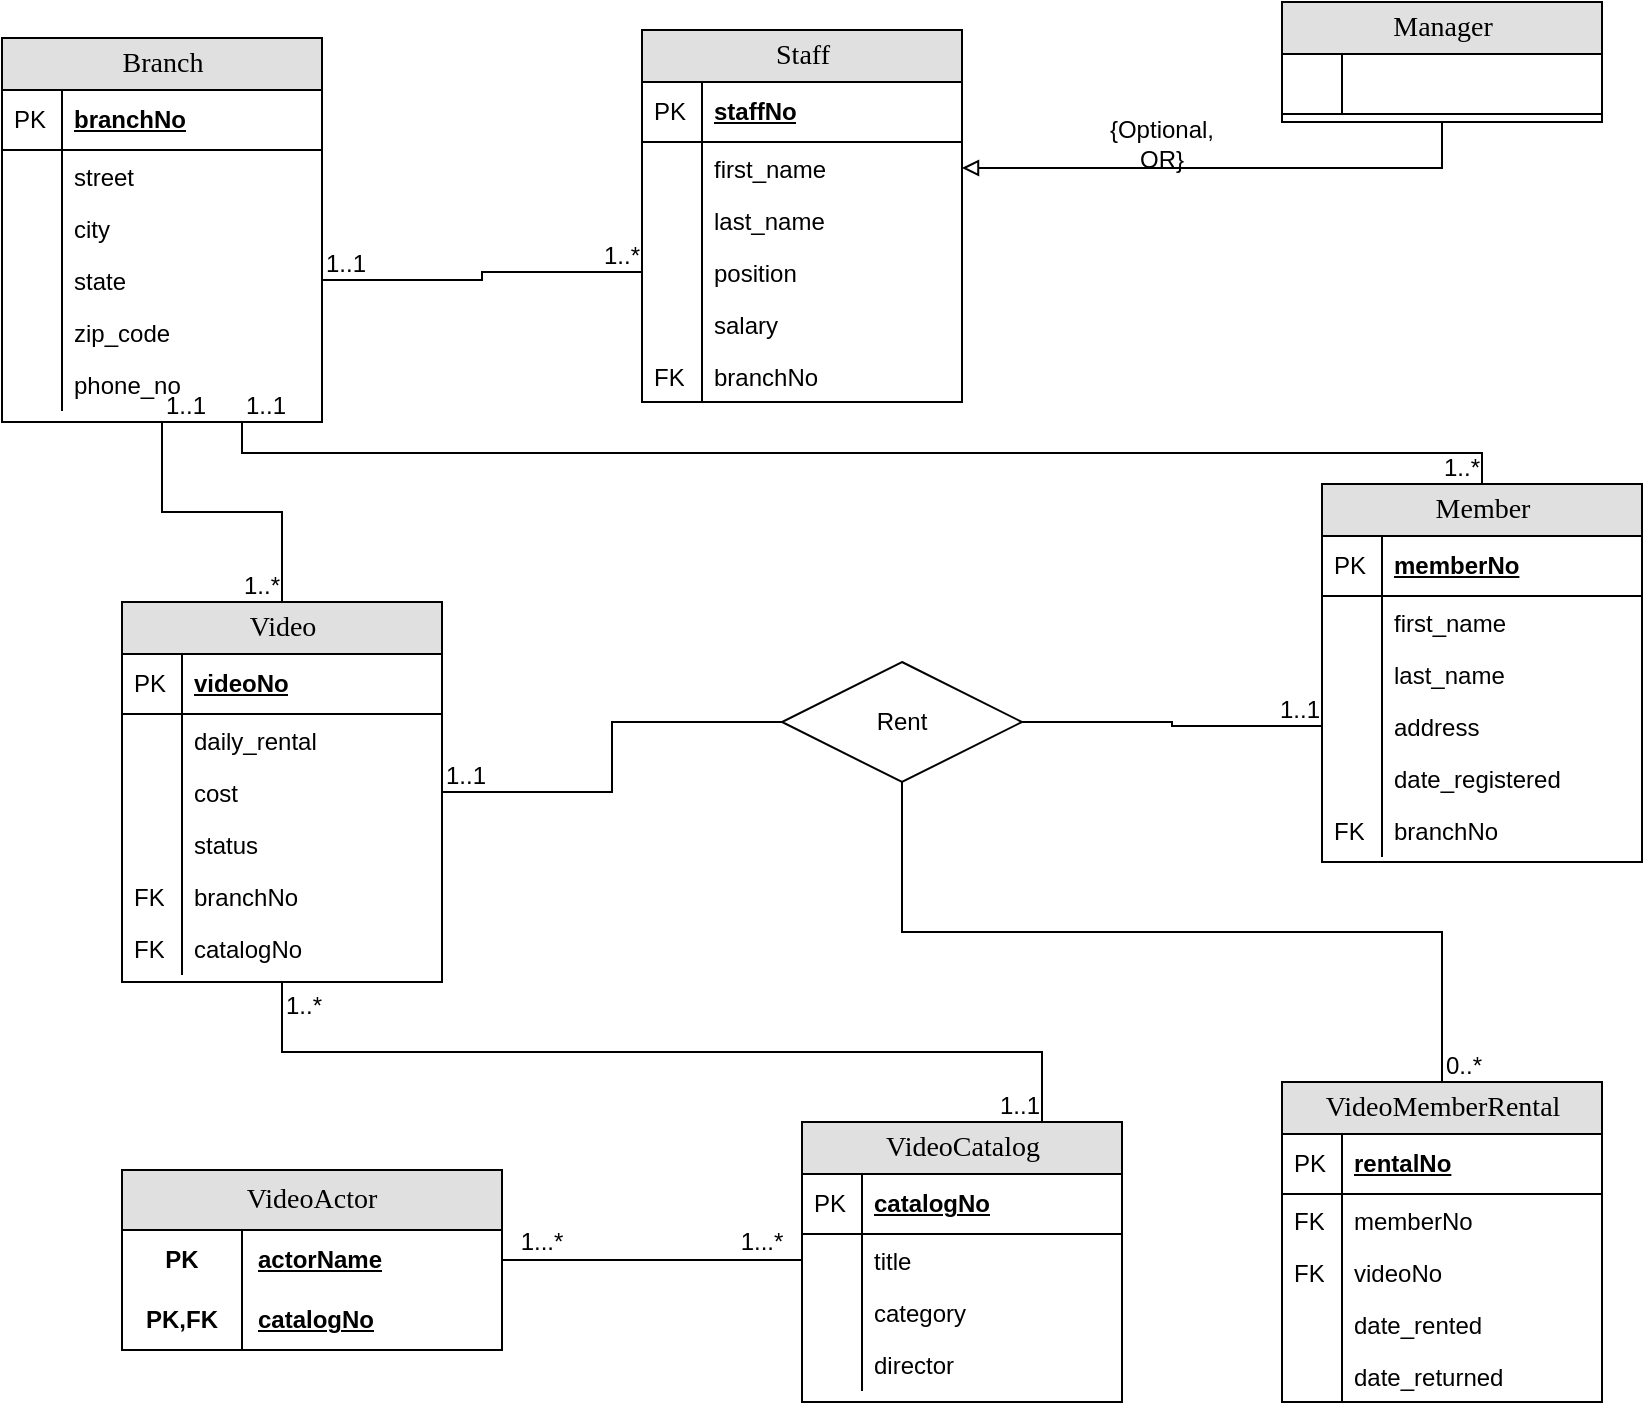 <mxfile version="22.0.8" type="github">
  <diagram name="Page-1" id="e56a1550-8fbb-45ad-956c-1786394a9013">
    <mxGraphModel dx="909" dy="431" grid="1" gridSize="10" guides="1" tooltips="1" connect="1" arrows="1" fold="1" page="1" pageScale="1" pageWidth="1100" pageHeight="850" background="none" math="0" shadow="0">
      <root>
        <mxCell id="0" />
        <mxCell id="1" parent="0" />
        <mxCell id="2e49270ec7c68f3f-80" value="Branch" style="swimlane;html=1;fontStyle=0;childLayout=stackLayout;horizontal=1;startSize=26;fillColor=#e0e0e0;horizontalStack=0;resizeParent=1;resizeLast=0;collapsible=1;marginBottom=0;swimlaneFillColor=#ffffff;align=center;rounded=0;shadow=0;comic=0;labelBackgroundColor=none;strokeWidth=1;fontFamily=Verdana;fontSize=14" parent="1" vertex="1">
          <mxGeometry x="30" y="358" width="160" height="192" as="geometry" />
        </mxCell>
        <mxCell id="2e49270ec7c68f3f-81" value="branchNo" style="shape=partialRectangle;top=0;left=0;right=0;bottom=1;html=1;align=left;verticalAlign=middle;fillColor=none;spacingLeft=34;spacingRight=4;whiteSpace=wrap;overflow=hidden;rotatable=0;points=[[0,0.5],[1,0.5]];portConstraint=eastwest;dropTarget=0;fontStyle=5;" parent="2e49270ec7c68f3f-80" vertex="1">
          <mxGeometry y="26" width="160" height="30" as="geometry" />
        </mxCell>
        <mxCell id="2e49270ec7c68f3f-82" value="PK" style="shape=partialRectangle;top=0;left=0;bottom=0;html=1;fillColor=none;align=left;verticalAlign=middle;spacingLeft=4;spacingRight=4;whiteSpace=wrap;overflow=hidden;rotatable=0;points=[];portConstraint=eastwest;part=1;" parent="2e49270ec7c68f3f-81" vertex="1" connectable="0">
          <mxGeometry width="30" height="30" as="geometry" />
        </mxCell>
        <mxCell id="2e49270ec7c68f3f-83" value="street" style="shape=partialRectangle;top=0;left=0;right=0;bottom=0;html=1;align=left;verticalAlign=top;fillColor=none;spacingLeft=34;spacingRight=4;whiteSpace=wrap;overflow=hidden;rotatable=0;points=[[0,0.5],[1,0.5]];portConstraint=eastwest;dropTarget=0;" parent="2e49270ec7c68f3f-80" vertex="1">
          <mxGeometry y="56" width="160" height="26" as="geometry" />
        </mxCell>
        <mxCell id="2e49270ec7c68f3f-84" value="" style="shape=partialRectangle;top=0;left=0;bottom=0;html=1;fillColor=none;align=left;verticalAlign=top;spacingLeft=4;spacingRight=4;whiteSpace=wrap;overflow=hidden;rotatable=0;points=[];portConstraint=eastwest;part=1;" parent="2e49270ec7c68f3f-83" vertex="1" connectable="0">
          <mxGeometry width="30" height="26" as="geometry" />
        </mxCell>
        <mxCell id="2e49270ec7c68f3f-85" value="city" style="shape=partialRectangle;top=0;left=0;right=0;bottom=0;html=1;align=left;verticalAlign=top;fillColor=none;spacingLeft=34;spacingRight=4;whiteSpace=wrap;overflow=hidden;rotatable=0;points=[[0,0.5],[1,0.5]];portConstraint=eastwest;dropTarget=0;" parent="2e49270ec7c68f3f-80" vertex="1">
          <mxGeometry y="82" width="160" height="26" as="geometry" />
        </mxCell>
        <mxCell id="2e49270ec7c68f3f-86" value="" style="shape=partialRectangle;top=0;left=0;bottom=0;html=1;fillColor=none;align=left;verticalAlign=top;spacingLeft=4;spacingRight=4;whiteSpace=wrap;overflow=hidden;rotatable=0;points=[];portConstraint=eastwest;part=1;" parent="2e49270ec7c68f3f-85" vertex="1" connectable="0">
          <mxGeometry width="30" height="26" as="geometry" />
        </mxCell>
        <mxCell id="2e49270ec7c68f3f-87" value="state" style="shape=partialRectangle;top=0;left=0;right=0;bottom=0;html=1;align=left;verticalAlign=top;fillColor=none;spacingLeft=34;spacingRight=4;whiteSpace=wrap;overflow=hidden;rotatable=0;points=[[0,0.5],[1,0.5]];portConstraint=eastwest;dropTarget=0;" parent="2e49270ec7c68f3f-80" vertex="1">
          <mxGeometry y="108" width="160" height="26" as="geometry" />
        </mxCell>
        <mxCell id="2e49270ec7c68f3f-88" value="" style="shape=partialRectangle;top=0;left=0;bottom=0;html=1;fillColor=none;align=left;verticalAlign=top;spacingLeft=4;spacingRight=4;whiteSpace=wrap;overflow=hidden;rotatable=0;points=[];portConstraint=eastwest;part=1;" parent="2e49270ec7c68f3f-87" vertex="1" connectable="0">
          <mxGeometry width="30" height="26" as="geometry" />
        </mxCell>
        <mxCell id="fvRLKlmbWfEA8Q1-J6xU-4" value="zip_code" style="shape=partialRectangle;top=0;left=0;right=0;bottom=0;html=1;align=left;verticalAlign=top;fillColor=none;spacingLeft=34;spacingRight=4;whiteSpace=wrap;overflow=hidden;rotatable=0;points=[[0,0.5],[1,0.5]];portConstraint=eastwest;dropTarget=0;" parent="2e49270ec7c68f3f-80" vertex="1">
          <mxGeometry y="134" width="160" height="26" as="geometry" />
        </mxCell>
        <mxCell id="fvRLKlmbWfEA8Q1-J6xU-5" value="" style="shape=partialRectangle;top=0;left=0;bottom=0;html=1;fillColor=none;align=left;verticalAlign=top;spacingLeft=4;spacingRight=4;whiteSpace=wrap;overflow=hidden;rotatable=0;points=[];portConstraint=eastwest;part=1;" parent="fvRLKlmbWfEA8Q1-J6xU-4" vertex="1" connectable="0">
          <mxGeometry width="30" height="26" as="geometry" />
        </mxCell>
        <mxCell id="fvRLKlmbWfEA8Q1-J6xU-6" value="phone_no" style="shape=partialRectangle;top=0;left=0;right=0;bottom=0;html=1;align=left;verticalAlign=top;fillColor=none;spacingLeft=34;spacingRight=4;whiteSpace=wrap;overflow=hidden;rotatable=0;points=[[0,0.5],[1,0.5]];portConstraint=eastwest;dropTarget=0;" parent="2e49270ec7c68f3f-80" vertex="1">
          <mxGeometry y="160" width="160" height="26" as="geometry" />
        </mxCell>
        <mxCell id="fvRLKlmbWfEA8Q1-J6xU-7" value="" style="shape=partialRectangle;top=0;left=0;bottom=0;html=1;fillColor=none;align=left;verticalAlign=top;spacingLeft=4;spacingRight=4;whiteSpace=wrap;overflow=hidden;rotatable=0;points=[];portConstraint=eastwest;part=1;" parent="fvRLKlmbWfEA8Q1-J6xU-6" vertex="1" connectable="0">
          <mxGeometry width="30" height="26" as="geometry" />
        </mxCell>
        <mxCell id="fvRLKlmbWfEA8Q1-J6xU-8" value="Staff" style="swimlane;html=1;fontStyle=0;childLayout=stackLayout;horizontal=1;startSize=26;fillColor=#e0e0e0;horizontalStack=0;resizeParent=1;resizeLast=0;collapsible=1;marginBottom=0;swimlaneFillColor=#ffffff;align=center;rounded=0;shadow=0;comic=0;labelBackgroundColor=none;strokeWidth=1;fontFamily=Verdana;fontSize=14" parent="1" vertex="1">
          <mxGeometry x="350" y="354" width="160" height="186" as="geometry" />
        </mxCell>
        <mxCell id="fvRLKlmbWfEA8Q1-J6xU-9" value="staffNo" style="shape=partialRectangle;top=0;left=0;right=0;bottom=1;html=1;align=left;verticalAlign=middle;fillColor=none;spacingLeft=34;spacingRight=4;whiteSpace=wrap;overflow=hidden;rotatable=0;points=[[0,0.5],[1,0.5]];portConstraint=eastwest;dropTarget=0;fontStyle=5;" parent="fvRLKlmbWfEA8Q1-J6xU-8" vertex="1">
          <mxGeometry y="26" width="160" height="30" as="geometry" />
        </mxCell>
        <mxCell id="fvRLKlmbWfEA8Q1-J6xU-10" value="PK" style="shape=partialRectangle;top=0;left=0;bottom=0;html=1;fillColor=none;align=left;verticalAlign=middle;spacingLeft=4;spacingRight=4;whiteSpace=wrap;overflow=hidden;rotatable=0;points=[];portConstraint=eastwest;part=1;" parent="fvRLKlmbWfEA8Q1-J6xU-9" vertex="1" connectable="0">
          <mxGeometry width="30" height="30" as="geometry" />
        </mxCell>
        <mxCell id="fvRLKlmbWfEA8Q1-J6xU-11" value="first_name" style="shape=partialRectangle;top=0;left=0;right=0;bottom=0;html=1;align=left;verticalAlign=top;fillColor=none;spacingLeft=34;spacingRight=4;whiteSpace=wrap;overflow=hidden;rotatable=0;points=[[0,0.5],[1,0.5]];portConstraint=eastwest;dropTarget=0;" parent="fvRLKlmbWfEA8Q1-J6xU-8" vertex="1">
          <mxGeometry y="56" width="160" height="26" as="geometry" />
        </mxCell>
        <mxCell id="fvRLKlmbWfEA8Q1-J6xU-12" value="" style="shape=partialRectangle;top=0;left=0;bottom=0;html=1;fillColor=none;align=left;verticalAlign=top;spacingLeft=4;spacingRight=4;whiteSpace=wrap;overflow=hidden;rotatable=0;points=[];portConstraint=eastwest;part=1;" parent="fvRLKlmbWfEA8Q1-J6xU-11" vertex="1" connectable="0">
          <mxGeometry width="30" height="26" as="geometry" />
        </mxCell>
        <mxCell id="kddYT7hx-rvuvcpbgjn2-1" value="last_name" style="shape=partialRectangle;top=0;left=0;right=0;bottom=0;html=1;align=left;verticalAlign=top;fillColor=none;spacingLeft=34;spacingRight=4;whiteSpace=wrap;overflow=hidden;rotatable=0;points=[[0,0.5],[1,0.5]];portConstraint=eastwest;dropTarget=0;" parent="fvRLKlmbWfEA8Q1-J6xU-8" vertex="1">
          <mxGeometry y="82" width="160" height="26" as="geometry" />
        </mxCell>
        <mxCell id="kddYT7hx-rvuvcpbgjn2-2" value="" style="shape=partialRectangle;top=0;left=0;bottom=0;html=1;fillColor=none;align=left;verticalAlign=top;spacingLeft=4;spacingRight=4;whiteSpace=wrap;overflow=hidden;rotatable=0;points=[];portConstraint=eastwest;part=1;" parent="kddYT7hx-rvuvcpbgjn2-1" vertex="1" connectable="0">
          <mxGeometry width="30" height="26" as="geometry" />
        </mxCell>
        <mxCell id="fvRLKlmbWfEA8Q1-J6xU-13" value="position" style="shape=partialRectangle;top=0;left=0;right=0;bottom=0;html=1;align=left;verticalAlign=top;fillColor=none;spacingLeft=34;spacingRight=4;whiteSpace=wrap;overflow=hidden;rotatable=0;points=[[0,0.5],[1,0.5]];portConstraint=eastwest;dropTarget=0;" parent="fvRLKlmbWfEA8Q1-J6xU-8" vertex="1">
          <mxGeometry y="108" width="160" height="26" as="geometry" />
        </mxCell>
        <mxCell id="fvRLKlmbWfEA8Q1-J6xU-14" value="" style="shape=partialRectangle;top=0;left=0;bottom=0;html=1;fillColor=none;align=left;verticalAlign=top;spacingLeft=4;spacingRight=4;whiteSpace=wrap;overflow=hidden;rotatable=0;points=[];portConstraint=eastwest;part=1;" parent="fvRLKlmbWfEA8Q1-J6xU-13" vertex="1" connectable="0">
          <mxGeometry width="30" height="26" as="geometry" />
        </mxCell>
        <mxCell id="fvRLKlmbWfEA8Q1-J6xU-15" value="salary" style="shape=partialRectangle;top=0;left=0;right=0;bottom=0;html=1;align=left;verticalAlign=top;fillColor=none;spacingLeft=34;spacingRight=4;whiteSpace=wrap;overflow=hidden;rotatable=0;points=[[0,0.5],[1,0.5]];portConstraint=eastwest;dropTarget=0;" parent="fvRLKlmbWfEA8Q1-J6xU-8" vertex="1">
          <mxGeometry y="134" width="160" height="26" as="geometry" />
        </mxCell>
        <mxCell id="fvRLKlmbWfEA8Q1-J6xU-16" value="" style="shape=partialRectangle;top=0;left=0;bottom=0;html=1;fillColor=none;align=left;verticalAlign=top;spacingLeft=4;spacingRight=4;whiteSpace=wrap;overflow=hidden;rotatable=0;points=[];portConstraint=eastwest;part=1;" parent="fvRLKlmbWfEA8Q1-J6xU-15" vertex="1" connectable="0">
          <mxGeometry width="30" height="26" as="geometry" />
        </mxCell>
        <mxCell id="VkRowbnyXJopdMFLNJ6t-1" value="branchNo" style="shape=partialRectangle;top=0;left=0;right=0;bottom=0;html=1;align=left;verticalAlign=top;fillColor=none;spacingLeft=34;spacingRight=4;whiteSpace=wrap;overflow=hidden;rotatable=0;points=[[0,0.5],[1,0.5]];portConstraint=eastwest;dropTarget=0;" vertex="1" parent="fvRLKlmbWfEA8Q1-J6xU-8">
          <mxGeometry y="160" width="160" height="26" as="geometry" />
        </mxCell>
        <mxCell id="VkRowbnyXJopdMFLNJ6t-2" value="FK" style="shape=partialRectangle;top=0;left=0;bottom=0;html=1;fillColor=none;align=left;verticalAlign=top;spacingLeft=4;spacingRight=4;whiteSpace=wrap;overflow=hidden;rotatable=0;points=[];portConstraint=eastwest;part=1;" vertex="1" connectable="0" parent="VkRowbnyXJopdMFLNJ6t-1">
          <mxGeometry width="30" height="26" as="geometry" />
        </mxCell>
        <mxCell id="fvRLKlmbWfEA8Q1-J6xU-21" value="" style="endArrow=none;html=1;rounded=0;exitX=1;exitY=0.5;exitDx=0;exitDy=0;entryX=0;entryY=0.5;entryDx=0;entryDy=0;edgeStyle=orthogonalEdgeStyle;" parent="1" source="2e49270ec7c68f3f-87" target="fvRLKlmbWfEA8Q1-J6xU-13" edge="1">
          <mxGeometry relative="1" as="geometry">
            <mxPoint x="210" y="440" as="sourcePoint" />
            <mxPoint x="370" y="440" as="targetPoint" />
          </mxGeometry>
        </mxCell>
        <mxCell id="fvRLKlmbWfEA8Q1-J6xU-22" value="1..1" style="resizable=0;html=1;whiteSpace=wrap;align=left;verticalAlign=bottom;" parent="fvRLKlmbWfEA8Q1-J6xU-21" connectable="0" vertex="1">
          <mxGeometry x="-1" relative="1" as="geometry" />
        </mxCell>
        <mxCell id="fvRLKlmbWfEA8Q1-J6xU-23" value="1..*" style="resizable=0;html=1;whiteSpace=wrap;align=right;verticalAlign=bottom;" parent="fvRLKlmbWfEA8Q1-J6xU-21" connectable="0" vertex="1">
          <mxGeometry x="1" relative="1" as="geometry" />
        </mxCell>
        <mxCell id="fvRLKlmbWfEA8Q1-J6xU-24" value="Member" style="swimlane;html=1;fontStyle=0;childLayout=stackLayout;horizontal=1;startSize=26;fillColor=#e0e0e0;horizontalStack=0;resizeParent=1;resizeLast=0;collapsible=1;marginBottom=0;swimlaneFillColor=#ffffff;align=center;rounded=0;shadow=0;comic=0;labelBackgroundColor=none;strokeWidth=1;fontFamily=Verdana;fontSize=14" parent="1" vertex="1">
          <mxGeometry x="690" y="581" width="160" height="189" as="geometry" />
        </mxCell>
        <mxCell id="fvRLKlmbWfEA8Q1-J6xU-25" value="memberNo" style="shape=partialRectangle;top=0;left=0;right=0;bottom=1;html=1;align=left;verticalAlign=middle;fillColor=none;spacingLeft=34;spacingRight=4;whiteSpace=wrap;overflow=hidden;rotatable=0;points=[[0,0.5],[1,0.5]];portConstraint=eastwest;dropTarget=0;fontStyle=5;" parent="fvRLKlmbWfEA8Q1-J6xU-24" vertex="1">
          <mxGeometry y="26" width="160" height="30" as="geometry" />
        </mxCell>
        <mxCell id="fvRLKlmbWfEA8Q1-J6xU-26" value="PK" style="shape=partialRectangle;top=0;left=0;bottom=0;html=1;fillColor=none;align=left;verticalAlign=middle;spacingLeft=4;spacingRight=4;whiteSpace=wrap;overflow=hidden;rotatable=0;points=[];portConstraint=eastwest;part=1;" parent="fvRLKlmbWfEA8Q1-J6xU-25" vertex="1" connectable="0">
          <mxGeometry width="30" height="30" as="geometry" />
        </mxCell>
        <mxCell id="fvRLKlmbWfEA8Q1-J6xU-27" value="first_name" style="shape=partialRectangle;top=0;left=0;right=0;bottom=0;html=1;align=left;verticalAlign=top;fillColor=none;spacingLeft=34;spacingRight=4;whiteSpace=wrap;overflow=hidden;rotatable=0;points=[[0,0.5],[1,0.5]];portConstraint=eastwest;dropTarget=0;" parent="fvRLKlmbWfEA8Q1-J6xU-24" vertex="1">
          <mxGeometry y="56" width="160" height="26" as="geometry" />
        </mxCell>
        <mxCell id="fvRLKlmbWfEA8Q1-J6xU-28" value="" style="shape=partialRectangle;top=0;left=0;bottom=0;html=1;fillColor=none;align=left;verticalAlign=top;spacingLeft=4;spacingRight=4;whiteSpace=wrap;overflow=hidden;rotatable=0;points=[];portConstraint=eastwest;part=1;" parent="fvRLKlmbWfEA8Q1-J6xU-27" vertex="1" connectable="0">
          <mxGeometry width="30" height="26" as="geometry" />
        </mxCell>
        <mxCell id="fvRLKlmbWfEA8Q1-J6xU-29" value="last_name" style="shape=partialRectangle;top=0;left=0;right=0;bottom=0;html=1;align=left;verticalAlign=top;fillColor=none;spacingLeft=34;spacingRight=4;whiteSpace=wrap;overflow=hidden;rotatable=0;points=[[0,0.5],[1,0.5]];portConstraint=eastwest;dropTarget=0;" parent="fvRLKlmbWfEA8Q1-J6xU-24" vertex="1">
          <mxGeometry y="82" width="160" height="26" as="geometry" />
        </mxCell>
        <mxCell id="fvRLKlmbWfEA8Q1-J6xU-30" value="" style="shape=partialRectangle;top=0;left=0;bottom=0;html=1;fillColor=none;align=left;verticalAlign=top;spacingLeft=4;spacingRight=4;whiteSpace=wrap;overflow=hidden;rotatable=0;points=[];portConstraint=eastwest;part=1;" parent="fvRLKlmbWfEA8Q1-J6xU-29" vertex="1" connectable="0">
          <mxGeometry width="30" height="26" as="geometry" />
        </mxCell>
        <mxCell id="fvRLKlmbWfEA8Q1-J6xU-31" value="address" style="shape=partialRectangle;top=0;left=0;right=0;bottom=0;html=1;align=left;verticalAlign=top;fillColor=none;spacingLeft=34;spacingRight=4;whiteSpace=wrap;overflow=hidden;rotatable=0;points=[[0,0.5],[1,0.5]];portConstraint=eastwest;dropTarget=0;" parent="fvRLKlmbWfEA8Q1-J6xU-24" vertex="1">
          <mxGeometry y="108" width="160" height="26" as="geometry" />
        </mxCell>
        <mxCell id="fvRLKlmbWfEA8Q1-J6xU-32" value="" style="shape=partialRectangle;top=0;left=0;bottom=0;html=1;fillColor=none;align=left;verticalAlign=top;spacingLeft=4;spacingRight=4;whiteSpace=wrap;overflow=hidden;rotatable=0;points=[];portConstraint=eastwest;part=1;" parent="fvRLKlmbWfEA8Q1-J6xU-31" vertex="1" connectable="0">
          <mxGeometry width="30" height="26" as="geometry" />
        </mxCell>
        <mxCell id="fvRLKlmbWfEA8Q1-J6xU-33" value="date_registered" style="shape=partialRectangle;top=0;left=0;right=0;bottom=0;html=1;align=left;verticalAlign=top;fillColor=none;spacingLeft=34;spacingRight=4;whiteSpace=wrap;overflow=hidden;rotatable=0;points=[[0,0.5],[1,0.5]];portConstraint=eastwest;dropTarget=0;" parent="fvRLKlmbWfEA8Q1-J6xU-24" vertex="1">
          <mxGeometry y="134" width="160" height="26" as="geometry" />
        </mxCell>
        <mxCell id="fvRLKlmbWfEA8Q1-J6xU-34" value="" style="shape=partialRectangle;top=0;left=0;bottom=0;html=1;fillColor=none;align=left;verticalAlign=top;spacingLeft=4;spacingRight=4;whiteSpace=wrap;overflow=hidden;rotatable=0;points=[];portConstraint=eastwest;part=1;" parent="fvRLKlmbWfEA8Q1-J6xU-33" vertex="1" connectable="0">
          <mxGeometry width="30" height="26" as="geometry" />
        </mxCell>
        <mxCell id="fvRLKlmbWfEA8Q1-J6xU-41" value="branchNo" style="shape=partialRectangle;top=0;left=0;right=0;bottom=0;html=1;align=left;verticalAlign=top;fillColor=none;spacingLeft=34;spacingRight=4;whiteSpace=wrap;overflow=hidden;rotatable=0;points=[[0,0.5],[1,0.5]];portConstraint=eastwest;dropTarget=0;" parent="fvRLKlmbWfEA8Q1-J6xU-24" vertex="1">
          <mxGeometry y="160" width="160" height="26" as="geometry" />
        </mxCell>
        <mxCell id="fvRLKlmbWfEA8Q1-J6xU-42" value="FK" style="shape=partialRectangle;top=0;left=0;bottom=0;html=1;fillColor=none;align=left;verticalAlign=top;spacingLeft=4;spacingRight=4;whiteSpace=wrap;overflow=hidden;rotatable=0;points=[];portConstraint=eastwest;part=1;" parent="fvRLKlmbWfEA8Q1-J6xU-41" vertex="1" connectable="0">
          <mxGeometry width="30" height="26" as="geometry" />
        </mxCell>
        <mxCell id="fvRLKlmbWfEA8Q1-J6xU-43" value="" style="endArrow=none;html=1;rounded=0;exitX=0.75;exitY=1;exitDx=0;exitDy=0;entryX=0.5;entryY=0;entryDx=0;entryDy=0;edgeStyle=orthogonalEdgeStyle;" parent="1" source="2e49270ec7c68f3f-80" target="fvRLKlmbWfEA8Q1-J6xU-24" edge="1">
          <mxGeometry relative="1" as="geometry">
            <mxPoint x="170" y="660" as="sourcePoint" />
            <mxPoint x="330" y="630" as="targetPoint" />
          </mxGeometry>
        </mxCell>
        <mxCell id="fvRLKlmbWfEA8Q1-J6xU-44" value="1..1" style="resizable=0;html=1;whiteSpace=wrap;align=left;verticalAlign=bottom;" parent="fvRLKlmbWfEA8Q1-J6xU-43" connectable="0" vertex="1">
          <mxGeometry x="-1" relative="1" as="geometry" />
        </mxCell>
        <mxCell id="fvRLKlmbWfEA8Q1-J6xU-45" value="1..*" style="resizable=0;html=1;whiteSpace=wrap;align=right;verticalAlign=bottom;" parent="fvRLKlmbWfEA8Q1-J6xU-43" connectable="0" vertex="1">
          <mxGeometry x="1" relative="1" as="geometry" />
        </mxCell>
        <mxCell id="fvRLKlmbWfEA8Q1-J6xU-46" value="Video" style="swimlane;html=1;fontStyle=0;childLayout=stackLayout;horizontal=1;startSize=26;fillColor=#e0e0e0;horizontalStack=0;resizeParent=1;resizeLast=0;collapsible=1;marginBottom=0;swimlaneFillColor=#ffffff;align=center;rounded=0;shadow=0;comic=0;labelBackgroundColor=none;strokeWidth=1;fontFamily=Verdana;fontSize=14" parent="1" vertex="1">
          <mxGeometry x="90" y="640" width="160" height="190" as="geometry" />
        </mxCell>
        <mxCell id="fvRLKlmbWfEA8Q1-J6xU-47" value="videoNo" style="shape=partialRectangle;top=0;left=0;right=0;bottom=1;html=1;align=left;verticalAlign=middle;fillColor=none;spacingLeft=34;spacingRight=4;whiteSpace=wrap;overflow=hidden;rotatable=0;points=[[0,0.5],[1,0.5]];portConstraint=eastwest;dropTarget=0;fontStyle=5;" parent="fvRLKlmbWfEA8Q1-J6xU-46" vertex="1">
          <mxGeometry y="26" width="160" height="30" as="geometry" />
        </mxCell>
        <mxCell id="fvRLKlmbWfEA8Q1-J6xU-48" value="PK" style="shape=partialRectangle;top=0;left=0;bottom=0;html=1;fillColor=none;align=left;verticalAlign=middle;spacingLeft=4;spacingRight=4;whiteSpace=wrap;overflow=hidden;rotatable=0;points=[];portConstraint=eastwest;part=1;" parent="fvRLKlmbWfEA8Q1-J6xU-47" vertex="1" connectable="0">
          <mxGeometry width="30" height="30" as="geometry" />
        </mxCell>
        <mxCell id="fvRLKlmbWfEA8Q1-J6xU-55" value="daily_rental" style="shape=partialRectangle;top=0;left=0;right=0;bottom=0;html=1;align=left;verticalAlign=top;fillColor=none;spacingLeft=34;spacingRight=4;whiteSpace=wrap;overflow=hidden;rotatable=0;points=[[0,0.5],[1,0.5]];portConstraint=eastwest;dropTarget=0;" parent="fvRLKlmbWfEA8Q1-J6xU-46" vertex="1">
          <mxGeometry y="56" width="160" height="26" as="geometry" />
        </mxCell>
        <mxCell id="fvRLKlmbWfEA8Q1-J6xU-56" value="" style="shape=partialRectangle;top=0;left=0;bottom=0;html=1;fillColor=none;align=left;verticalAlign=top;spacingLeft=4;spacingRight=4;whiteSpace=wrap;overflow=hidden;rotatable=0;points=[];portConstraint=eastwest;part=1;" parent="fvRLKlmbWfEA8Q1-J6xU-55" vertex="1" connectable="0">
          <mxGeometry width="30" height="26" as="geometry" />
        </mxCell>
        <mxCell id="fvRLKlmbWfEA8Q1-J6xU-57" value="cost" style="shape=partialRectangle;top=0;left=0;right=0;bottom=0;html=1;align=left;verticalAlign=top;fillColor=none;spacingLeft=34;spacingRight=4;whiteSpace=wrap;overflow=hidden;rotatable=0;points=[[0,0.5],[1,0.5]];portConstraint=eastwest;dropTarget=0;" parent="fvRLKlmbWfEA8Q1-J6xU-46" vertex="1">
          <mxGeometry y="82" width="160" height="26" as="geometry" />
        </mxCell>
        <mxCell id="fvRLKlmbWfEA8Q1-J6xU-58" value="" style="shape=partialRectangle;top=0;left=0;bottom=0;html=1;fillColor=none;align=left;verticalAlign=top;spacingLeft=4;spacingRight=4;whiteSpace=wrap;overflow=hidden;rotatable=0;points=[];portConstraint=eastwest;part=1;" parent="fvRLKlmbWfEA8Q1-J6xU-57" vertex="1" connectable="0">
          <mxGeometry width="30" height="26" as="geometry" />
        </mxCell>
        <mxCell id="fvRLKlmbWfEA8Q1-J6xU-59" value="status" style="shape=partialRectangle;top=0;left=0;right=0;bottom=0;html=1;align=left;verticalAlign=top;fillColor=none;spacingLeft=34;spacingRight=4;whiteSpace=wrap;overflow=hidden;rotatable=0;points=[[0,0.5],[1,0.5]];portConstraint=eastwest;dropTarget=0;" parent="fvRLKlmbWfEA8Q1-J6xU-46" vertex="1">
          <mxGeometry y="108" width="160" height="26" as="geometry" />
        </mxCell>
        <mxCell id="fvRLKlmbWfEA8Q1-J6xU-60" value="" style="shape=partialRectangle;top=0;left=0;bottom=0;html=1;fillColor=none;align=left;verticalAlign=top;spacingLeft=4;spacingRight=4;whiteSpace=wrap;overflow=hidden;rotatable=0;points=[];portConstraint=eastwest;part=1;" parent="fvRLKlmbWfEA8Q1-J6xU-59" vertex="1" connectable="0">
          <mxGeometry width="30" height="26" as="geometry" />
        </mxCell>
        <mxCell id="fvRLKlmbWfEA8Q1-J6xU-68" value="branchNo" style="shape=partialRectangle;top=0;left=0;right=0;bottom=0;html=1;align=left;verticalAlign=top;fillColor=none;spacingLeft=34;spacingRight=4;whiteSpace=wrap;overflow=hidden;rotatable=0;points=[[0,0.5],[1,0.5]];portConstraint=eastwest;dropTarget=0;" parent="fvRLKlmbWfEA8Q1-J6xU-46" vertex="1">
          <mxGeometry y="134" width="160" height="26" as="geometry" />
        </mxCell>
        <mxCell id="fvRLKlmbWfEA8Q1-J6xU-69" value="FK" style="shape=partialRectangle;top=0;left=0;bottom=0;html=1;fillColor=none;align=left;verticalAlign=top;spacingLeft=4;spacingRight=4;whiteSpace=wrap;overflow=hidden;rotatable=0;points=[];portConstraint=eastwest;part=1;" parent="fvRLKlmbWfEA8Q1-J6xU-68" vertex="1" connectable="0">
          <mxGeometry width="30" height="26" as="geometry" />
        </mxCell>
        <mxCell id="VkRowbnyXJopdMFLNJ6t-3" value="catalogNo" style="shape=partialRectangle;top=0;left=0;right=0;bottom=0;html=1;align=left;verticalAlign=top;fillColor=none;spacingLeft=34;spacingRight=4;whiteSpace=wrap;overflow=hidden;rotatable=0;points=[[0,0.5],[1,0.5]];portConstraint=eastwest;dropTarget=0;" vertex="1" parent="fvRLKlmbWfEA8Q1-J6xU-46">
          <mxGeometry y="160" width="160" height="26" as="geometry" />
        </mxCell>
        <mxCell id="VkRowbnyXJopdMFLNJ6t-4" value="FK" style="shape=partialRectangle;top=0;left=0;bottom=0;html=1;fillColor=none;align=left;verticalAlign=top;spacingLeft=4;spacingRight=4;whiteSpace=wrap;overflow=hidden;rotatable=0;points=[];portConstraint=eastwest;part=1;" vertex="1" connectable="0" parent="VkRowbnyXJopdMFLNJ6t-3">
          <mxGeometry width="30" height="26" as="geometry" />
        </mxCell>
        <mxCell id="fvRLKlmbWfEA8Q1-J6xU-65" value="" style="endArrow=none;html=1;rounded=0;entryX=0.5;entryY=0;entryDx=0;entryDy=0;edgeStyle=orthogonalEdgeStyle;exitX=0.5;exitY=1;exitDx=0;exitDy=0;" parent="1" source="2e49270ec7c68f3f-80" target="fvRLKlmbWfEA8Q1-J6xU-46" edge="1">
          <mxGeometry relative="1" as="geometry">
            <mxPoint x="100" y="580" as="sourcePoint" />
            <mxPoint x="520" y="679" as="targetPoint" />
          </mxGeometry>
        </mxCell>
        <mxCell id="fvRLKlmbWfEA8Q1-J6xU-66" value="1..1" style="resizable=0;html=1;whiteSpace=wrap;align=left;verticalAlign=bottom;" parent="fvRLKlmbWfEA8Q1-J6xU-65" connectable="0" vertex="1">
          <mxGeometry x="-1" relative="1" as="geometry" />
        </mxCell>
        <mxCell id="fvRLKlmbWfEA8Q1-J6xU-67" value="1..*" style="resizable=0;html=1;whiteSpace=wrap;align=right;verticalAlign=bottom;" parent="fvRLKlmbWfEA8Q1-J6xU-65" connectable="0" vertex="1">
          <mxGeometry x="1" relative="1" as="geometry" />
        </mxCell>
        <mxCell id="fvRLKlmbWfEA8Q1-J6xU-70" value="VideoMemberRental" style="swimlane;html=1;fontStyle=0;childLayout=stackLayout;horizontal=1;startSize=26;fillColor=#e0e0e0;horizontalStack=0;resizeParent=1;resizeLast=0;collapsible=1;marginBottom=0;swimlaneFillColor=#ffffff;align=center;rounded=0;shadow=0;comic=0;labelBackgroundColor=none;strokeWidth=1;fontFamily=Verdana;fontSize=14" parent="1" vertex="1">
          <mxGeometry x="670" y="880" width="160" height="160" as="geometry" />
        </mxCell>
        <mxCell id="fvRLKlmbWfEA8Q1-J6xU-71" value="rentalNo" style="shape=partialRectangle;top=0;left=0;right=0;bottom=1;html=1;align=left;verticalAlign=middle;fillColor=none;spacingLeft=34;spacingRight=4;whiteSpace=wrap;overflow=hidden;rotatable=0;points=[[0,0.5],[1,0.5]];portConstraint=eastwest;dropTarget=0;fontStyle=5;" parent="fvRLKlmbWfEA8Q1-J6xU-70" vertex="1">
          <mxGeometry y="26" width="160" height="30" as="geometry" />
        </mxCell>
        <mxCell id="fvRLKlmbWfEA8Q1-J6xU-72" value="PK" style="shape=partialRectangle;top=0;left=0;bottom=0;html=1;fillColor=none;align=left;verticalAlign=middle;spacingLeft=4;spacingRight=4;whiteSpace=wrap;overflow=hidden;rotatable=0;points=[];portConstraint=eastwest;part=1;" parent="fvRLKlmbWfEA8Q1-J6xU-71" vertex="1" connectable="0">
          <mxGeometry width="30" height="30" as="geometry" />
        </mxCell>
        <mxCell id="fvRLKlmbWfEA8Q1-J6xU-77" value="memberNo" style="shape=partialRectangle;top=0;left=0;right=0;bottom=0;html=1;align=left;verticalAlign=top;fillColor=none;spacingLeft=34;spacingRight=4;whiteSpace=wrap;overflow=hidden;rotatable=0;points=[[0,0.5],[1,0.5]];portConstraint=eastwest;dropTarget=0;" parent="fvRLKlmbWfEA8Q1-J6xU-70" vertex="1">
          <mxGeometry y="56" width="160" height="26" as="geometry" />
        </mxCell>
        <mxCell id="fvRLKlmbWfEA8Q1-J6xU-78" value="FK" style="shape=partialRectangle;top=0;left=0;bottom=0;html=1;fillColor=none;align=left;verticalAlign=top;spacingLeft=4;spacingRight=4;whiteSpace=wrap;overflow=hidden;rotatable=0;points=[];portConstraint=eastwest;part=1;" parent="fvRLKlmbWfEA8Q1-J6xU-77" vertex="1" connectable="0">
          <mxGeometry width="30" height="26" as="geometry" />
        </mxCell>
        <mxCell id="fvRLKlmbWfEA8Q1-J6xU-79" value="videoNo" style="shape=partialRectangle;top=0;left=0;right=0;bottom=0;html=1;align=left;verticalAlign=top;fillColor=none;spacingLeft=34;spacingRight=4;whiteSpace=wrap;overflow=hidden;rotatable=0;points=[[0,0.5],[1,0.5]];portConstraint=eastwest;dropTarget=0;" parent="fvRLKlmbWfEA8Q1-J6xU-70" vertex="1">
          <mxGeometry y="82" width="160" height="26" as="geometry" />
        </mxCell>
        <mxCell id="fvRLKlmbWfEA8Q1-J6xU-80" value="FK" style="shape=partialRectangle;top=0;left=0;bottom=0;html=1;fillColor=none;align=left;verticalAlign=top;spacingLeft=4;spacingRight=4;whiteSpace=wrap;overflow=hidden;rotatable=0;points=[];portConstraint=eastwest;part=1;" parent="fvRLKlmbWfEA8Q1-J6xU-79" vertex="1" connectable="0">
          <mxGeometry width="30" height="26" as="geometry" />
        </mxCell>
        <mxCell id="fvRLKlmbWfEA8Q1-J6xU-85" value="date_rented" style="shape=partialRectangle;top=0;left=0;right=0;bottom=0;html=1;align=left;verticalAlign=top;fillColor=none;spacingLeft=34;spacingRight=4;whiteSpace=wrap;overflow=hidden;rotatable=0;points=[[0,0.5],[1,0.5]];portConstraint=eastwest;dropTarget=0;" parent="fvRLKlmbWfEA8Q1-J6xU-70" vertex="1">
          <mxGeometry y="108" width="160" height="26" as="geometry" />
        </mxCell>
        <mxCell id="fvRLKlmbWfEA8Q1-J6xU-86" value="" style="shape=partialRectangle;top=0;left=0;bottom=0;html=1;fillColor=none;align=left;verticalAlign=top;spacingLeft=4;spacingRight=4;whiteSpace=wrap;overflow=hidden;rotatable=0;points=[];portConstraint=eastwest;part=1;" parent="fvRLKlmbWfEA8Q1-J6xU-85" vertex="1" connectable="0">
          <mxGeometry width="30" height="26" as="geometry" />
        </mxCell>
        <mxCell id="fvRLKlmbWfEA8Q1-J6xU-87" value="date_returned" style="shape=partialRectangle;top=0;left=0;right=0;bottom=0;html=1;align=left;verticalAlign=top;fillColor=none;spacingLeft=34;spacingRight=4;whiteSpace=wrap;overflow=hidden;rotatable=0;points=[[0,0.5],[1,0.5]];portConstraint=eastwest;dropTarget=0;" parent="fvRLKlmbWfEA8Q1-J6xU-70" vertex="1">
          <mxGeometry y="134" width="160" height="26" as="geometry" />
        </mxCell>
        <mxCell id="fvRLKlmbWfEA8Q1-J6xU-88" value="" style="shape=partialRectangle;top=0;left=0;bottom=0;html=1;fillColor=none;align=left;verticalAlign=top;spacingLeft=4;spacingRight=4;whiteSpace=wrap;overflow=hidden;rotatable=0;points=[];portConstraint=eastwest;part=1;" parent="fvRLKlmbWfEA8Q1-J6xU-87" vertex="1" connectable="0">
          <mxGeometry width="30" height="26" as="geometry" />
        </mxCell>
        <mxCell id="fvRLKlmbWfEA8Q1-J6xU-109" value="Rent" style="shape=rhombus;perimeter=rhombusPerimeter;whiteSpace=wrap;html=1;align=center;" parent="1" vertex="1">
          <mxGeometry x="420" y="670" width="120" height="60" as="geometry" />
        </mxCell>
        <mxCell id="fvRLKlmbWfEA8Q1-J6xU-110" value="" style="endArrow=none;html=1;rounded=0;entryX=0;entryY=0.5;entryDx=0;entryDy=0;edgeStyle=orthogonalEdgeStyle;exitX=1;exitY=0.5;exitDx=0;exitDy=0;" parent="1" source="fvRLKlmbWfEA8Q1-J6xU-57" target="fvRLKlmbWfEA8Q1-J6xU-109" edge="1">
          <mxGeometry relative="1" as="geometry">
            <mxPoint x="270" y="779" as="sourcePoint" />
            <mxPoint x="380" y="950" as="targetPoint" />
          </mxGeometry>
        </mxCell>
        <mxCell id="fvRLKlmbWfEA8Q1-J6xU-111" value="1..1" style="resizable=0;html=1;whiteSpace=wrap;align=left;verticalAlign=bottom;" parent="fvRLKlmbWfEA8Q1-J6xU-110" connectable="0" vertex="1">
          <mxGeometry x="-1" relative="1" as="geometry" />
        </mxCell>
        <mxCell id="fvRLKlmbWfEA8Q1-J6xU-113" value="" style="endArrow=none;html=1;rounded=0;entryX=0.5;entryY=1;entryDx=0;entryDy=0;edgeStyle=orthogonalEdgeStyle;exitX=0.5;exitY=0;exitDx=0;exitDy=0;" parent="1" source="fvRLKlmbWfEA8Q1-J6xU-70" target="fvRLKlmbWfEA8Q1-J6xU-109" edge="1">
          <mxGeometry relative="1" as="geometry">
            <mxPoint x="350" y="858" as="sourcePoint" />
            <mxPoint x="520" y="760" as="targetPoint" />
          </mxGeometry>
        </mxCell>
        <mxCell id="fvRLKlmbWfEA8Q1-J6xU-114" value="0..*" style="resizable=0;html=1;whiteSpace=wrap;align=left;verticalAlign=bottom;" parent="fvRLKlmbWfEA8Q1-J6xU-113" connectable="0" vertex="1">
          <mxGeometry x="-1" relative="1" as="geometry" />
        </mxCell>
        <mxCell id="fvRLKlmbWfEA8Q1-J6xU-116" value="" style="endArrow=none;html=1;rounded=0;entryX=0;entryY=0.5;entryDx=0;entryDy=0;edgeStyle=orthogonalEdgeStyle;exitX=1;exitY=0.5;exitDx=0;exitDy=0;" parent="1" source="fvRLKlmbWfEA8Q1-J6xU-109" target="fvRLKlmbWfEA8Q1-J6xU-31" edge="1">
          <mxGeometry relative="1" as="geometry">
            <mxPoint x="465" y="825" as="sourcePoint" />
            <mxPoint x="635" y="727" as="targetPoint" />
          </mxGeometry>
        </mxCell>
        <mxCell id="fvRLKlmbWfEA8Q1-J6xU-117" value="" style="resizable=0;html=1;whiteSpace=wrap;align=left;verticalAlign=bottom;" parent="fvRLKlmbWfEA8Q1-J6xU-116" connectable="0" vertex="1">
          <mxGeometry x="-1" relative="1" as="geometry" />
        </mxCell>
        <mxCell id="fvRLKlmbWfEA8Q1-J6xU-118" value="1..1" style="resizable=0;html=1;whiteSpace=wrap;align=right;verticalAlign=bottom;" parent="fvRLKlmbWfEA8Q1-J6xU-116" connectable="0" vertex="1">
          <mxGeometry x="1" relative="1" as="geometry" />
        </mxCell>
        <mxCell id="2LP53h6mOFrvGvVH6gyk-1" value="Manager" style="swimlane;html=1;fontStyle=0;childLayout=stackLayout;horizontal=1;startSize=26;fillColor=#e0e0e0;horizontalStack=0;resizeParent=1;resizeLast=0;collapsible=1;marginBottom=0;swimlaneFillColor=#ffffff;align=center;rounded=0;shadow=0;comic=0;labelBackgroundColor=none;strokeWidth=1;fontFamily=Verdana;fontSize=14" parent="1" vertex="1">
          <mxGeometry x="670" y="340" width="160" height="60" as="geometry" />
        </mxCell>
        <mxCell id="2LP53h6mOFrvGvVH6gyk-2" value="" style="shape=partialRectangle;top=0;left=0;right=0;bottom=1;html=1;align=left;verticalAlign=middle;fillColor=none;spacingLeft=34;spacingRight=4;whiteSpace=wrap;overflow=hidden;rotatable=0;points=[[0,0.5],[1,0.5]];portConstraint=eastwest;dropTarget=0;fontStyle=5;" parent="2LP53h6mOFrvGvVH6gyk-1" vertex="1">
          <mxGeometry y="26" width="160" height="30" as="geometry" />
        </mxCell>
        <mxCell id="2LP53h6mOFrvGvVH6gyk-3" value="" style="shape=partialRectangle;top=0;left=0;bottom=0;html=1;fillColor=none;align=left;verticalAlign=middle;spacingLeft=4;spacingRight=4;whiteSpace=wrap;overflow=hidden;rotatable=0;points=[];portConstraint=eastwest;part=1;" parent="2LP53h6mOFrvGvVH6gyk-2" vertex="1" connectable="0">
          <mxGeometry width="30" height="30" as="geometry" />
        </mxCell>
        <mxCell id="2LP53h6mOFrvGvVH6gyk-14" value="" style="group" parent="1" vertex="1" connectable="0">
          <mxGeometry x="580" y="396" width="60" height="30" as="geometry" />
        </mxCell>
        <mxCell id="2LP53h6mOFrvGvVH6gyk-10" value="" style="endArrow=none;html=1;rounded=0;exitX=1;exitY=0.5;exitDx=0;exitDy=0;entryX=0.5;entryY=1;entryDx=0;entryDy=0;edgeStyle=orthogonalEdgeStyle;startArrow=block;startFill=0;" parent="2LP53h6mOFrvGvVH6gyk-14" source="fvRLKlmbWfEA8Q1-J6xU-11" target="2LP53h6mOFrvGvVH6gyk-1" edge="1">
          <mxGeometry relative="1" as="geometry">
            <mxPoint x="-60.5" y="44" as="sourcePoint" />
            <mxPoint x="99.5" y="14" as="targetPoint" />
          </mxGeometry>
        </mxCell>
        <mxCell id="2LP53h6mOFrvGvVH6gyk-11" value="" style="resizable=0;html=1;whiteSpace=wrap;align=left;verticalAlign=bottom;" parent="2LP53h6mOFrvGvVH6gyk-10" connectable="0" vertex="1">
          <mxGeometry x="-1" relative="1" as="geometry" />
        </mxCell>
        <mxCell id="2LP53h6mOFrvGvVH6gyk-12" value="" style="resizable=0;html=1;whiteSpace=wrap;align=right;verticalAlign=bottom;" parent="2LP53h6mOFrvGvVH6gyk-10" connectable="0" vertex="1">
          <mxGeometry x="1" relative="1" as="geometry" />
        </mxCell>
        <mxCell id="2LP53h6mOFrvGvVH6gyk-13" value="{Optional, OR}" style="text;html=1;strokeColor=none;fillColor=none;align=center;verticalAlign=middle;whiteSpace=wrap;rounded=0;" parent="2LP53h6mOFrvGvVH6gyk-14" vertex="1">
          <mxGeometry width="60" height="30" as="geometry" />
        </mxCell>
        <mxCell id="VkRowbnyXJopdMFLNJ6t-5" value="VideoCatalog" style="swimlane;html=1;fontStyle=0;childLayout=stackLayout;horizontal=1;startSize=26;fillColor=#e0e0e0;horizontalStack=0;resizeParent=1;resizeLast=0;collapsible=1;marginBottom=0;swimlaneFillColor=#ffffff;align=center;rounded=0;shadow=0;comic=0;labelBackgroundColor=none;strokeWidth=1;fontFamily=Verdana;fontSize=14" vertex="1" parent="1">
          <mxGeometry x="430" y="900" width="160" height="140" as="geometry" />
        </mxCell>
        <mxCell id="VkRowbnyXJopdMFLNJ6t-6" value="catalogNo" style="shape=partialRectangle;top=0;left=0;right=0;bottom=1;html=1;align=left;verticalAlign=middle;fillColor=none;spacingLeft=34;spacingRight=4;whiteSpace=wrap;overflow=hidden;rotatable=0;points=[[0,0.5],[1,0.5]];portConstraint=eastwest;dropTarget=0;fontStyle=5;" vertex="1" parent="VkRowbnyXJopdMFLNJ6t-5">
          <mxGeometry y="26" width="160" height="30" as="geometry" />
        </mxCell>
        <mxCell id="VkRowbnyXJopdMFLNJ6t-7" value="PK" style="shape=partialRectangle;top=0;left=0;bottom=0;html=1;fillColor=none;align=left;verticalAlign=middle;spacingLeft=4;spacingRight=4;whiteSpace=wrap;overflow=hidden;rotatable=0;points=[];portConstraint=eastwest;part=1;" vertex="1" connectable="0" parent="VkRowbnyXJopdMFLNJ6t-6">
          <mxGeometry width="30" height="30" as="geometry" />
        </mxCell>
        <mxCell id="VkRowbnyXJopdMFLNJ6t-8" value="title" style="shape=partialRectangle;top=0;left=0;right=0;bottom=0;html=1;align=left;verticalAlign=top;fillColor=none;spacingLeft=34;spacingRight=4;whiteSpace=wrap;overflow=hidden;rotatable=0;points=[[0,0.5],[1,0.5]];portConstraint=eastwest;dropTarget=0;" vertex="1" parent="VkRowbnyXJopdMFLNJ6t-5">
          <mxGeometry y="56" width="160" height="26" as="geometry" />
        </mxCell>
        <mxCell id="VkRowbnyXJopdMFLNJ6t-9" value="" style="shape=partialRectangle;top=0;left=0;bottom=0;html=1;fillColor=none;align=left;verticalAlign=top;spacingLeft=4;spacingRight=4;whiteSpace=wrap;overflow=hidden;rotatable=0;points=[];portConstraint=eastwest;part=1;" vertex="1" connectable="0" parent="VkRowbnyXJopdMFLNJ6t-8">
          <mxGeometry width="30" height="26" as="geometry" />
        </mxCell>
        <mxCell id="VkRowbnyXJopdMFLNJ6t-10" value="category" style="shape=partialRectangle;top=0;left=0;right=0;bottom=0;html=1;align=left;verticalAlign=top;fillColor=none;spacingLeft=34;spacingRight=4;whiteSpace=wrap;overflow=hidden;rotatable=0;points=[[0,0.5],[1,0.5]];portConstraint=eastwest;dropTarget=0;" vertex="1" parent="VkRowbnyXJopdMFLNJ6t-5">
          <mxGeometry y="82" width="160" height="26" as="geometry" />
        </mxCell>
        <mxCell id="VkRowbnyXJopdMFLNJ6t-11" value="" style="shape=partialRectangle;top=0;left=0;bottom=0;html=1;fillColor=none;align=left;verticalAlign=top;spacingLeft=4;spacingRight=4;whiteSpace=wrap;overflow=hidden;rotatable=0;points=[];portConstraint=eastwest;part=1;" vertex="1" connectable="0" parent="VkRowbnyXJopdMFLNJ6t-10">
          <mxGeometry width="30" height="26" as="geometry" />
        </mxCell>
        <mxCell id="VkRowbnyXJopdMFLNJ6t-14" value="director" style="shape=partialRectangle;top=0;left=0;right=0;bottom=0;html=1;align=left;verticalAlign=top;fillColor=none;spacingLeft=34;spacingRight=4;whiteSpace=wrap;overflow=hidden;rotatable=0;points=[[0,0.5],[1,0.5]];portConstraint=eastwest;dropTarget=0;" vertex="1" parent="VkRowbnyXJopdMFLNJ6t-5">
          <mxGeometry y="108" width="160" height="26" as="geometry" />
        </mxCell>
        <mxCell id="VkRowbnyXJopdMFLNJ6t-15" value="" style="shape=partialRectangle;top=0;left=0;bottom=0;html=1;fillColor=none;align=left;verticalAlign=top;spacingLeft=4;spacingRight=4;whiteSpace=wrap;overflow=hidden;rotatable=0;points=[];portConstraint=eastwest;part=1;" vertex="1" connectable="0" parent="VkRowbnyXJopdMFLNJ6t-14">
          <mxGeometry width="30" height="26" as="geometry" />
        </mxCell>
        <mxCell id="VkRowbnyXJopdMFLNJ6t-18" value="" style="endArrow=none;html=1;rounded=0;entryX=0.75;entryY=0;entryDx=0;entryDy=0;edgeStyle=orthogonalEdgeStyle;exitX=0.5;exitY=1;exitDx=0;exitDy=0;" edge="1" parent="1" source="fvRLKlmbWfEA8Q1-J6xU-46" target="VkRowbnyXJopdMFLNJ6t-5">
          <mxGeometry relative="1" as="geometry">
            <mxPoint x="250" y="840" as="sourcePoint" />
            <mxPoint x="310" y="930" as="targetPoint" />
          </mxGeometry>
        </mxCell>
        <mxCell id="VkRowbnyXJopdMFLNJ6t-19" value="1..*" style="resizable=0;html=1;whiteSpace=wrap;align=left;verticalAlign=bottom;" connectable="0" vertex="1" parent="VkRowbnyXJopdMFLNJ6t-18">
          <mxGeometry x="-1" relative="1" as="geometry">
            <mxPoint y="20" as="offset" />
          </mxGeometry>
        </mxCell>
        <mxCell id="VkRowbnyXJopdMFLNJ6t-20" value="1..1" style="resizable=0;html=1;whiteSpace=wrap;align=right;verticalAlign=bottom;" connectable="0" vertex="1" parent="VkRowbnyXJopdMFLNJ6t-18">
          <mxGeometry x="1" relative="1" as="geometry" />
        </mxCell>
        <mxCell id="VkRowbnyXJopdMFLNJ6t-33" value="VideoActor" style="shape=table;startSize=30;container=1;collapsible=1;childLayout=tableLayout;fixedRows=1;rowLines=0;fontStyle=0;align=center;resizeLast=1;html=1;whiteSpace=wrap;fontFamily=Verdana;fontSize=14;swimlaneFillColor=#ffffff;fillColor=#e0e0e0;" vertex="1" parent="1">
          <mxGeometry x="90" y="924" width="190" height="90" as="geometry" />
        </mxCell>
        <mxCell id="VkRowbnyXJopdMFLNJ6t-34" value="" style="shape=tableRow;horizontal=0;startSize=0;swimlaneHead=0;swimlaneBody=0;fillColor=none;collapsible=0;dropTarget=0;points=[[0,0.5],[1,0.5]];portConstraint=eastwest;top=0;left=0;right=0;bottom=0;html=1;" vertex="1" parent="VkRowbnyXJopdMFLNJ6t-33">
          <mxGeometry y="30" width="190" height="30" as="geometry" />
        </mxCell>
        <mxCell id="VkRowbnyXJopdMFLNJ6t-35" value="PK" style="shape=partialRectangle;connectable=0;fillColor=none;top=0;left=0;bottom=0;right=0;fontStyle=1;overflow=hidden;html=1;whiteSpace=wrap;" vertex="1" parent="VkRowbnyXJopdMFLNJ6t-34">
          <mxGeometry width="60" height="30" as="geometry">
            <mxRectangle width="60" height="30" as="alternateBounds" />
          </mxGeometry>
        </mxCell>
        <mxCell id="VkRowbnyXJopdMFLNJ6t-36" value="actorName" style="shape=partialRectangle;connectable=0;fillColor=none;top=0;left=0;bottom=0;right=0;align=left;spacingLeft=6;fontStyle=5;overflow=hidden;html=1;whiteSpace=wrap;" vertex="1" parent="VkRowbnyXJopdMFLNJ6t-34">
          <mxGeometry x="60" width="130" height="30" as="geometry">
            <mxRectangle width="130" height="30" as="alternateBounds" />
          </mxGeometry>
        </mxCell>
        <mxCell id="VkRowbnyXJopdMFLNJ6t-37" value="" style="shape=tableRow;horizontal=0;startSize=0;swimlaneHead=0;swimlaneBody=0;fillColor=none;collapsible=0;dropTarget=0;points=[[0,0.5],[1,0.5]];portConstraint=eastwest;top=0;left=0;right=0;bottom=1;html=1;" vertex="1" parent="VkRowbnyXJopdMFLNJ6t-33">
          <mxGeometry y="60" width="190" height="30" as="geometry" />
        </mxCell>
        <mxCell id="VkRowbnyXJopdMFLNJ6t-38" value="PK,FK" style="shape=partialRectangle;connectable=0;fillColor=none;top=0;left=0;bottom=0;right=0;fontStyle=1;overflow=hidden;html=1;whiteSpace=wrap;" vertex="1" parent="VkRowbnyXJopdMFLNJ6t-37">
          <mxGeometry width="60" height="30" as="geometry">
            <mxRectangle width="60" height="30" as="alternateBounds" />
          </mxGeometry>
        </mxCell>
        <mxCell id="VkRowbnyXJopdMFLNJ6t-39" value="catalogNo" style="shape=partialRectangle;connectable=0;fillColor=none;top=0;left=0;bottom=0;right=0;align=left;spacingLeft=6;fontStyle=5;overflow=hidden;html=1;whiteSpace=wrap;" vertex="1" parent="VkRowbnyXJopdMFLNJ6t-37">
          <mxGeometry x="60" width="130" height="30" as="geometry">
            <mxRectangle width="130" height="30" as="alternateBounds" />
          </mxGeometry>
        </mxCell>
        <mxCell id="VkRowbnyXJopdMFLNJ6t-55" value="" style="group" vertex="1" connectable="0" parent="1">
          <mxGeometry x="260" y="945" width="180" height="30" as="geometry" />
        </mxCell>
        <mxCell id="VkRowbnyXJopdMFLNJ6t-51" value="" style="edgeStyle=orthogonalEdgeStyle;rounded=0;orthogonalLoop=1;jettySize=auto;html=1;endArrow=none;endFill=0;entryX=0;entryY=0.5;entryDx=0;entryDy=0;" edge="1" parent="VkRowbnyXJopdMFLNJ6t-55" source="VkRowbnyXJopdMFLNJ6t-33" target="VkRowbnyXJopdMFLNJ6t-8">
          <mxGeometry relative="1" as="geometry">
            <mxPoint x="80" y="195" as="targetPoint" />
          </mxGeometry>
        </mxCell>
        <mxCell id="VkRowbnyXJopdMFLNJ6t-53" value="1...*" style="text;html=1;strokeColor=none;fillColor=none;align=center;verticalAlign=middle;whiteSpace=wrap;rounded=0;" vertex="1" parent="VkRowbnyXJopdMFLNJ6t-55">
          <mxGeometry x="10" width="60" height="30" as="geometry" />
        </mxCell>
        <mxCell id="VkRowbnyXJopdMFLNJ6t-54" value="1...*" style="text;html=1;strokeColor=none;fillColor=none;align=center;verticalAlign=middle;whiteSpace=wrap;rounded=0;" vertex="1" parent="VkRowbnyXJopdMFLNJ6t-55">
          <mxGeometry x="120" width="60" height="30" as="geometry" />
        </mxCell>
      </root>
    </mxGraphModel>
  </diagram>
</mxfile>
